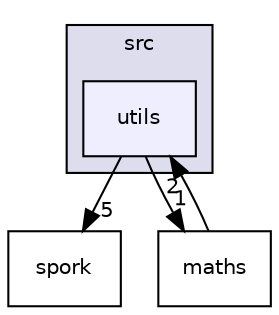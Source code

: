 digraph "W:/Uni/SPORK/WORKING SPORK/Assignment/Spork Engine Submission/SporkEngine/SporkCore/src/utils" {
  compound=true
  node [ fontsize="10", fontname="Helvetica"];
  edge [ labelfontsize="10", labelfontname="Helvetica"];
  subgraph clusterdir_f24a18f2d481361064cf425afe0b6224 {
    graph [ bgcolor="#ddddee", pencolor="black", label="src" fontname="Helvetica", fontsize="10", URL="dir_f24a18f2d481361064cf425afe0b6224.html"]
  dir_b23c82020b9dd33f9b5c31aac9998b97 [shape=box, label="utils", style="filled", fillcolor="#eeeeff", pencolor="black", URL="dir_b23c82020b9dd33f9b5c31aac9998b97.html"];
  }
  dir_e27a936568ff70964ab342b03051fecf [shape=box label="spork" URL="dir_e27a936568ff70964ab342b03051fecf.html"];
  dir_6d3a224d7d1fd814891968da47835acf [shape=box label="maths" URL="dir_6d3a224d7d1fd814891968da47835acf.html"];
  dir_6d3a224d7d1fd814891968da47835acf->dir_b23c82020b9dd33f9b5c31aac9998b97 [headlabel="2", labeldistance=1.5 headhref="dir_000011_000013.html"];
  dir_b23c82020b9dd33f9b5c31aac9998b97->dir_e27a936568ff70964ab342b03051fecf [headlabel="5", labeldistance=1.5 headhref="dir_000013_000012.html"];
  dir_b23c82020b9dd33f9b5c31aac9998b97->dir_6d3a224d7d1fd814891968da47835acf [headlabel="1", labeldistance=1.5 headhref="dir_000013_000011.html"];
}
